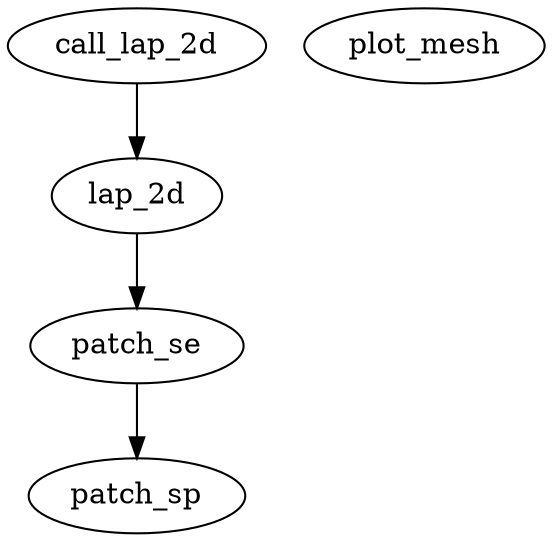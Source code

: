 /* Created by mdot for Matlab */
digraph m2html {
  call_lap_2d -> lap_2d;
  lap_2d -> patch_se;
  patch_se -> patch_sp;

  call_lap_2d [URL="call_lap_2d.html"];
  lap_2d [URL="lap_2d.html"];
  patch_se [URL="patch_se.html"];
  patch_sp [URL="patch_sp.html"];
  plot_mesh [URL="plot_mesh.html"];
}